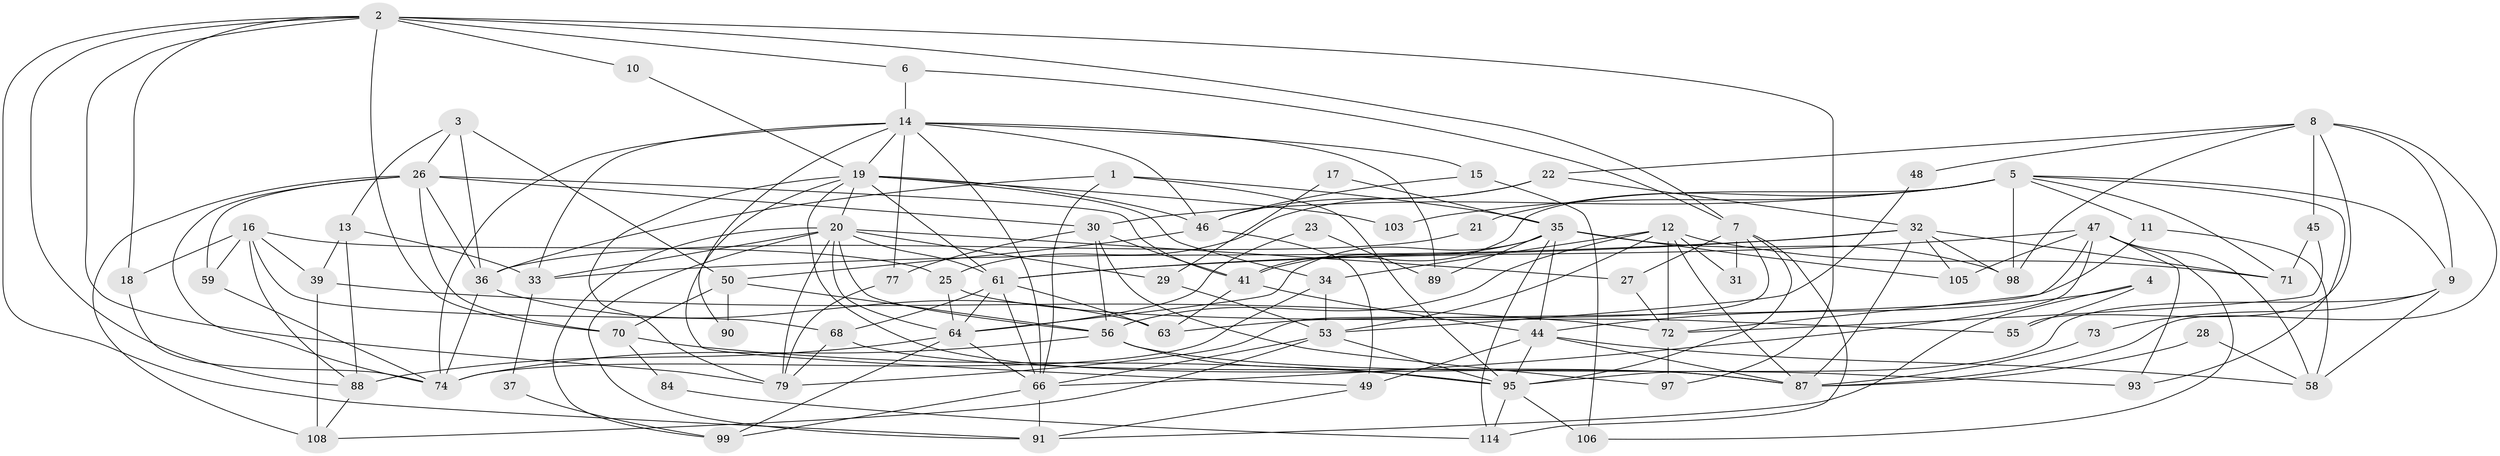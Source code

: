 // original degree distribution, {4: 0.2672413793103448, 7: 0.09482758620689655, 3: 0.25862068965517243, 5: 0.14655172413793102, 2: 0.16379310344827586, 6: 0.0603448275862069, 8: 0.008620689655172414}
// Generated by graph-tools (version 1.1) at 2025/42/03/06/25 10:42:00]
// undirected, 78 vertices, 189 edges
graph export_dot {
graph [start="1"]
  node [color=gray90,style=filled];
  1;
  2 [super="+24"];
  3 [super="+101"];
  4;
  5 [super="+43"];
  6;
  7 [super="+110"];
  8 [super="+38"];
  9 [super="+40"];
  10;
  11 [super="+83"];
  12 [super="+76"];
  13 [super="+78"];
  14 [super="+82"];
  15;
  16 [super="+62"];
  17;
  18;
  19 [super="+42"];
  20 [super="+86"];
  21;
  22;
  23;
  25 [super="+107"];
  26 [super="+51"];
  27;
  28;
  29;
  30 [super="+52"];
  31;
  32 [super="+92"];
  33 [super="+104"];
  34;
  35 [super="+75"];
  36 [super="+57"];
  37;
  39;
  41 [super="+113"];
  44 [super="+60"];
  45;
  46 [super="+65"];
  47 [super="+109"];
  48;
  49;
  50 [super="+54"];
  53 [super="+67"];
  55;
  56 [super="+81"];
  58 [super="+96"];
  59;
  61 [super="+85"];
  63;
  64 [super="+94"];
  66 [super="+69"];
  68;
  70 [super="+80"];
  71;
  72 [super="+100"];
  73;
  74;
  77;
  79 [super="+102"];
  84;
  87 [super="+116"];
  88 [super="+112"];
  89;
  90;
  91;
  93;
  95 [super="+111"];
  97;
  98;
  99;
  103;
  105;
  106;
  108 [super="+115"];
  114;
  1 -- 95;
  1 -- 66;
  1 -- 35;
  1 -- 36;
  2 -- 79;
  2 -- 88;
  2 -- 6;
  2 -- 7;
  2 -- 70;
  2 -- 91;
  2 -- 18;
  2 -- 97;
  2 -- 10;
  3 -- 13;
  3 -- 36;
  3 -- 26;
  3 -- 50;
  4 -- 91;
  4 -- 55;
  4 -- 44;
  5 -- 98;
  5 -- 93;
  5 -- 103;
  5 -- 21;
  5 -- 71;
  5 -- 41;
  5 -- 11 [weight=2];
  5 -- 30;
  5 -- 9;
  6 -- 14;
  6 -- 7;
  7 -- 27;
  7 -- 31;
  7 -- 114;
  7 -- 95;
  7 -- 79;
  8 -- 22;
  8 -- 87;
  8 -- 9;
  8 -- 45;
  8 -- 48;
  8 -- 98;
  8 -- 55;
  9 -- 73;
  9 -- 95;
  9 -- 58;
  10 -- 19;
  11 -- 63;
  11 -- 58;
  12 -- 34;
  12 -- 72;
  12 -- 53;
  12 -- 87;
  12 -- 71;
  12 -- 56;
  12 -- 31;
  13 -- 88;
  13 -- 33;
  13 -- 39;
  14 -- 33;
  14 -- 46;
  14 -- 77;
  14 -- 19;
  14 -- 66;
  14 -- 90;
  14 -- 89;
  14 -- 74;
  14 -- 15;
  15 -- 46;
  15 -- 106;
  16 -- 68;
  16 -- 18 [weight=2];
  16 -- 39;
  16 -- 59;
  16 -- 25;
  16 -- 88;
  17 -- 29;
  17 -- 35;
  18 -- 74;
  19 -- 49;
  19 -- 79;
  19 -- 87;
  19 -- 34;
  19 -- 103;
  19 -- 46;
  19 -- 20;
  19 -- 61;
  20 -- 91;
  20 -- 61;
  20 -- 27;
  20 -- 29;
  20 -- 33 [weight=2];
  20 -- 56;
  20 -- 64;
  20 -- 99;
  20 -- 79;
  21 -- 36;
  22 -- 46;
  22 -- 32;
  22 -- 25;
  23 -- 89;
  23 -- 64;
  25 -- 55;
  25 -- 64;
  26 -- 74;
  26 -- 36;
  26 -- 59;
  26 -- 108 [weight=2];
  26 -- 70;
  26 -- 30;
  26 -- 41;
  27 -- 72;
  28 -- 87;
  28 -- 58;
  29 -- 53;
  30 -- 41;
  30 -- 97;
  30 -- 56;
  30 -- 77;
  32 -- 98;
  32 -- 105;
  32 -- 33;
  32 -- 61;
  32 -- 71;
  32 -- 87;
  33 -- 37;
  34 -- 74;
  34 -- 53;
  35 -- 105;
  35 -- 89;
  35 -- 64;
  35 -- 98;
  35 -- 114;
  35 -- 41;
  35 -- 44;
  36 -- 74;
  36 -- 63;
  37 -- 99;
  39 -- 108 [weight=2];
  39 -- 72;
  41 -- 44;
  41 -- 63;
  44 -- 58;
  44 -- 49;
  44 -- 95;
  44 -- 87;
  45 -- 72;
  45 -- 71;
  46 -- 49;
  46 -- 50;
  47 -- 61;
  47 -- 72;
  47 -- 66;
  47 -- 105;
  47 -- 106;
  47 -- 93;
  47 -- 58;
  48 -- 53;
  49 -- 91;
  50 -- 56;
  50 -- 90;
  50 -- 70;
  53 -- 95;
  53 -- 108;
  53 -- 66;
  56 -- 74;
  56 -- 93;
  56 -- 95;
  59 -- 74;
  61 -- 63;
  61 -- 68;
  61 -- 66;
  61 -- 64;
  64 -- 99;
  64 -- 88;
  64 -- 66;
  66 -- 91;
  66 -- 99;
  68 -- 79;
  68 -- 87;
  70 -- 84;
  70 -- 95;
  72 -- 97;
  73 -- 87;
  77 -- 79;
  84 -- 114;
  88 -- 108;
  95 -- 106;
  95 -- 114;
}
